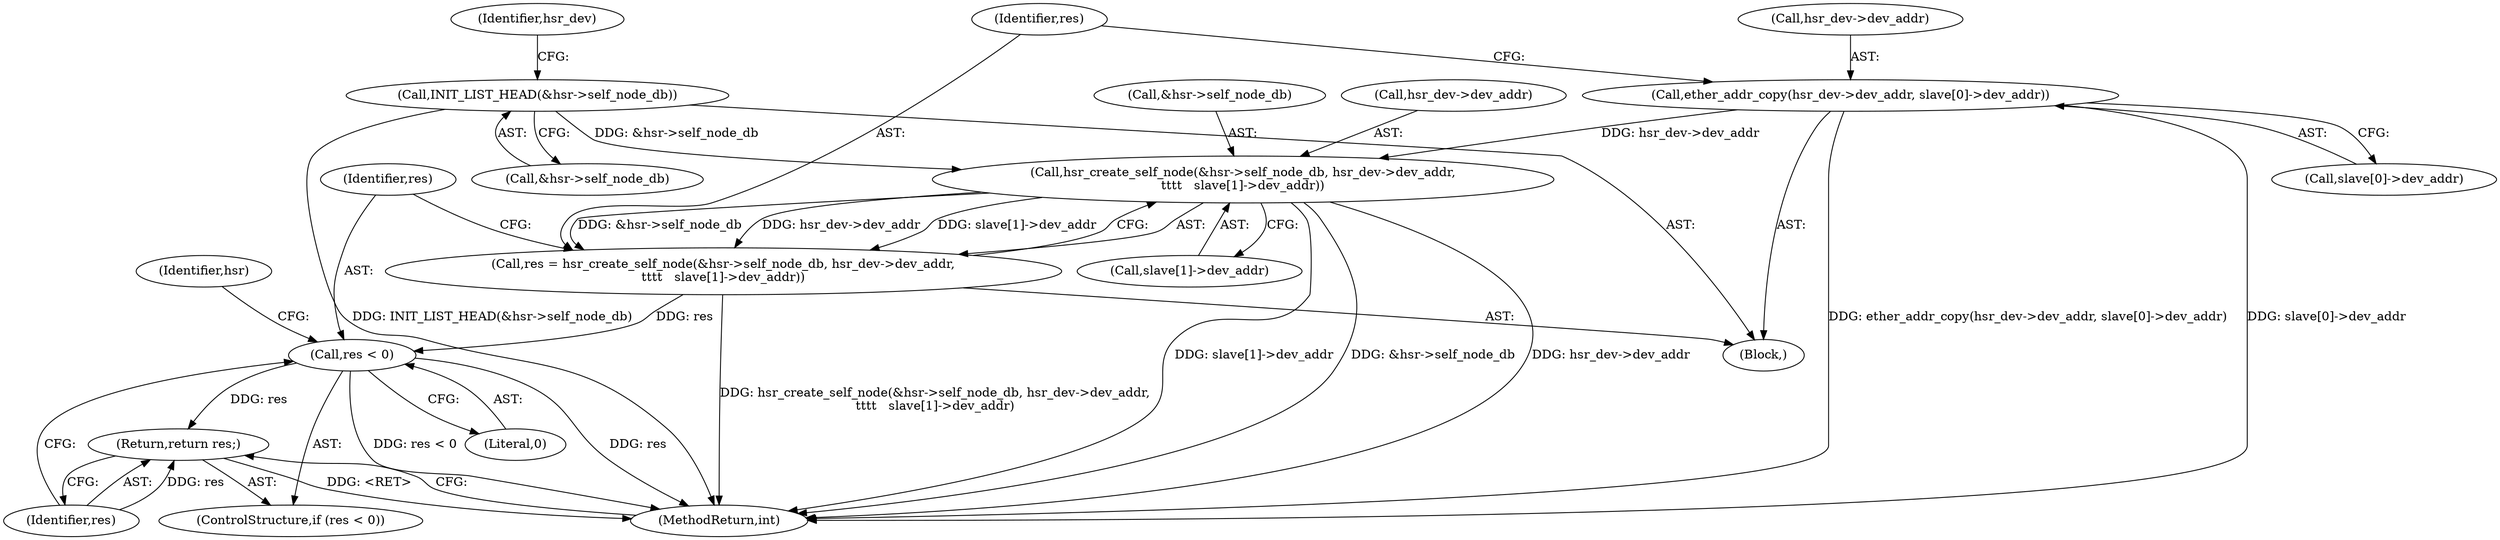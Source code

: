 digraph "0_linux_6caabe7f197d3466d238f70915d65301f1716626@API" {
"1000143" [label="(Call,hsr_create_self_node(&hsr->self_node_db, hsr_dev->dev_addr,\n\t\t\t\t   slave[1]->dev_addr))"];
"1000127" [label="(Call,INIT_LIST_HEAD(&hsr->self_node_db))"];
"1000132" [label="(Call,ether_addr_copy(hsr_dev->dev_addr, slave[0]->dev_addr))"];
"1000141" [label="(Call,res = hsr_create_self_node(&hsr->self_node_db, hsr_dev->dev_addr,\n\t\t\t\t   slave[1]->dev_addr))"];
"1000157" [label="(Call,res < 0)"];
"1000160" [label="(Return,return res;)"];
"1000161" [label="(Identifier,res)"];
"1000157" [label="(Call,res < 0)"];
"1000143" [label="(Call,hsr_create_self_node(&hsr->self_node_db, hsr_dev->dev_addr,\n\t\t\t\t   slave[1]->dev_addr))"];
"1000136" [label="(Call,slave[0]->dev_addr)"];
"1000267" [label="(MethodReturn,int)"];
"1000160" [label="(Return,return res;)"];
"1000128" [label="(Call,&hsr->self_node_db)"];
"1000134" [label="(Identifier,hsr_dev)"];
"1000133" [label="(Call,hsr_dev->dev_addr)"];
"1000156" [label="(ControlStructure,if (res < 0))"];
"1000142" [label="(Identifier,res)"];
"1000144" [label="(Call,&hsr->self_node_db)"];
"1000165" [label="(Identifier,hsr)"];
"1000141" [label="(Call,res = hsr_create_self_node(&hsr->self_node_db, hsr_dev->dev_addr,\n\t\t\t\t   slave[1]->dev_addr))"];
"1000148" [label="(Call,hsr_dev->dev_addr)"];
"1000159" [label="(Literal,0)"];
"1000158" [label="(Identifier,res)"];
"1000109" [label="(Block,)"];
"1000151" [label="(Call,slave[1]->dev_addr)"];
"1000127" [label="(Call,INIT_LIST_HEAD(&hsr->self_node_db))"];
"1000132" [label="(Call,ether_addr_copy(hsr_dev->dev_addr, slave[0]->dev_addr))"];
"1000143" -> "1000141"  [label="AST: "];
"1000143" -> "1000151"  [label="CFG: "];
"1000144" -> "1000143"  [label="AST: "];
"1000148" -> "1000143"  [label="AST: "];
"1000151" -> "1000143"  [label="AST: "];
"1000141" -> "1000143"  [label="CFG: "];
"1000143" -> "1000267"  [label="DDG: slave[1]->dev_addr"];
"1000143" -> "1000267"  [label="DDG: &hsr->self_node_db"];
"1000143" -> "1000267"  [label="DDG: hsr_dev->dev_addr"];
"1000143" -> "1000141"  [label="DDG: &hsr->self_node_db"];
"1000143" -> "1000141"  [label="DDG: hsr_dev->dev_addr"];
"1000143" -> "1000141"  [label="DDG: slave[1]->dev_addr"];
"1000127" -> "1000143"  [label="DDG: &hsr->self_node_db"];
"1000132" -> "1000143"  [label="DDG: hsr_dev->dev_addr"];
"1000127" -> "1000109"  [label="AST: "];
"1000127" -> "1000128"  [label="CFG: "];
"1000128" -> "1000127"  [label="AST: "];
"1000134" -> "1000127"  [label="CFG: "];
"1000127" -> "1000267"  [label="DDG: INIT_LIST_HEAD(&hsr->self_node_db)"];
"1000132" -> "1000109"  [label="AST: "];
"1000132" -> "1000136"  [label="CFG: "];
"1000133" -> "1000132"  [label="AST: "];
"1000136" -> "1000132"  [label="AST: "];
"1000142" -> "1000132"  [label="CFG: "];
"1000132" -> "1000267"  [label="DDG: ether_addr_copy(hsr_dev->dev_addr, slave[0]->dev_addr)"];
"1000132" -> "1000267"  [label="DDG: slave[0]->dev_addr"];
"1000141" -> "1000109"  [label="AST: "];
"1000142" -> "1000141"  [label="AST: "];
"1000158" -> "1000141"  [label="CFG: "];
"1000141" -> "1000267"  [label="DDG: hsr_create_self_node(&hsr->self_node_db, hsr_dev->dev_addr,\n\t\t\t\t   slave[1]->dev_addr)"];
"1000141" -> "1000157"  [label="DDG: res"];
"1000157" -> "1000156"  [label="AST: "];
"1000157" -> "1000159"  [label="CFG: "];
"1000158" -> "1000157"  [label="AST: "];
"1000159" -> "1000157"  [label="AST: "];
"1000161" -> "1000157"  [label="CFG: "];
"1000165" -> "1000157"  [label="CFG: "];
"1000157" -> "1000267"  [label="DDG: res < 0"];
"1000157" -> "1000267"  [label="DDG: res"];
"1000157" -> "1000160"  [label="DDG: res"];
"1000160" -> "1000156"  [label="AST: "];
"1000160" -> "1000161"  [label="CFG: "];
"1000161" -> "1000160"  [label="AST: "];
"1000267" -> "1000160"  [label="CFG: "];
"1000160" -> "1000267"  [label="DDG: <RET>"];
"1000161" -> "1000160"  [label="DDG: res"];
}

